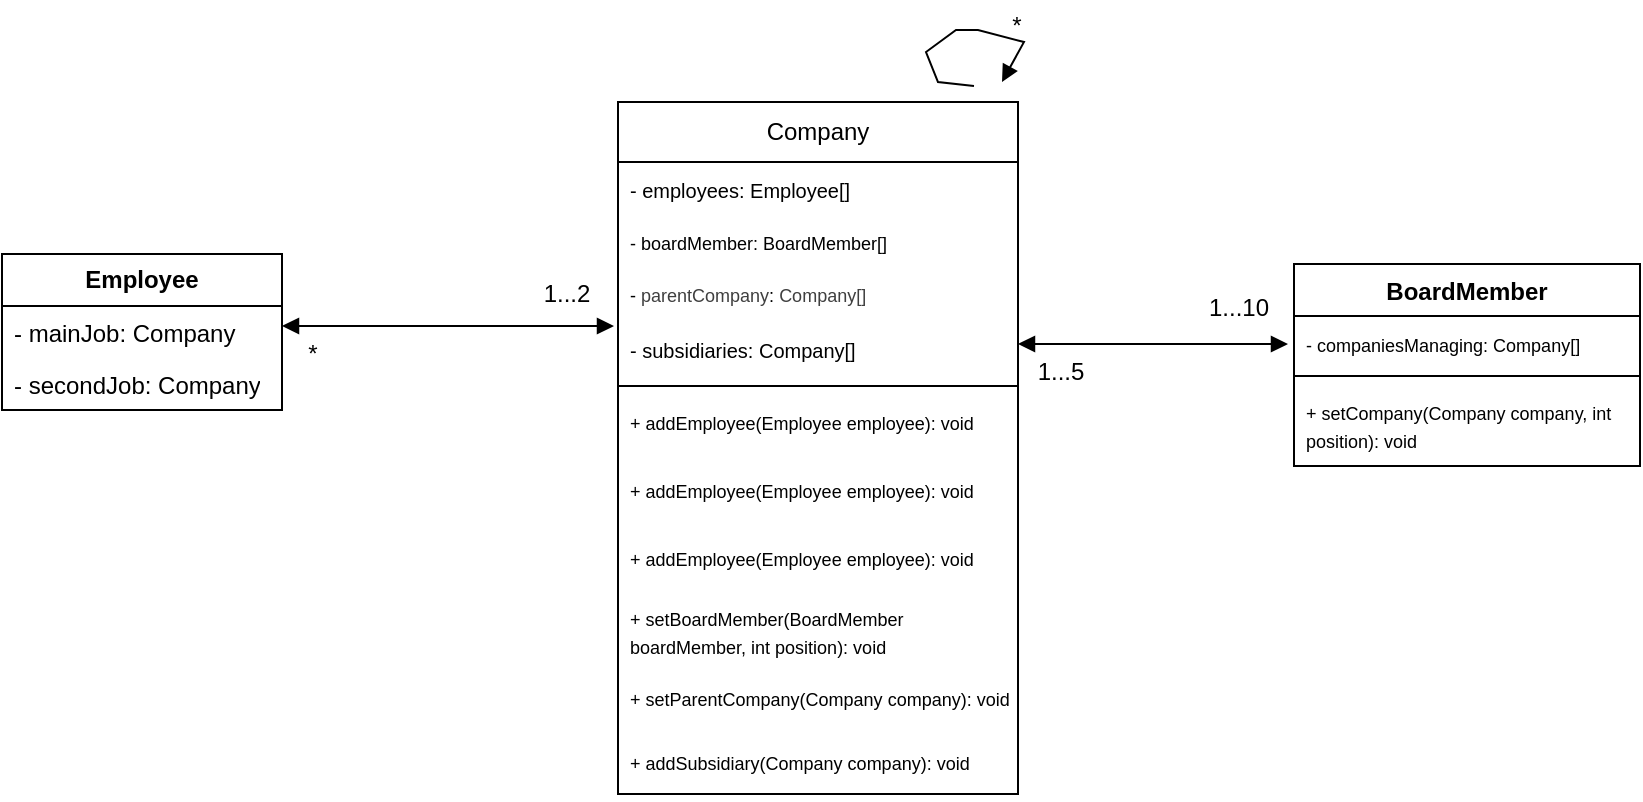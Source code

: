 <mxfile>
    <diagram id="cDHUk2dxBe9pZa9L7Omx" name="Page-1">
        <mxGraphModel dx="961" dy="841" grid="0" gridSize="10" guides="1" tooltips="1" connect="1" arrows="1" fold="1" page="0" pageScale="1" pageWidth="850" pageHeight="1100" math="0" shadow="0">
            <root>
                <mxCell id="0"/>
                <mxCell id="1" parent="0"/>
                <mxCell id="2" value="Company" style="swimlane;fontStyle=0;childLayout=stackLayout;horizontal=1;startSize=30;fillColor=none;horizontalStack=0;resizeParent=1;resizeParentMax=0;resizeLast=0;collapsible=1;marginBottom=0;whiteSpace=wrap;html=1;" parent="1" vertex="1">
                    <mxGeometry x="260" y="20" width="200" height="346" as="geometry">
                        <mxRectangle x="210" y="110" width="90" height="30" as="alternateBounds"/>
                    </mxGeometry>
                </mxCell>
                <mxCell id="3" value="&lt;font style=&quot;font-size: 10px;&quot;&gt;- employees: Employee[]&lt;/font&gt;" style="text;strokeColor=none;fillColor=none;align=left;verticalAlign=top;spacingLeft=4;spacingRight=4;overflow=hidden;rotatable=0;points=[[0,0.5],[1,0.5]];portConstraint=eastwest;whiteSpace=wrap;html=1;" parent="2" vertex="1">
                    <mxGeometry y="30" width="200" height="26" as="geometry"/>
                </mxCell>
                <mxCell id="4" value="&lt;span&gt;&lt;font style=&quot;font-size: 9px;&quot;&gt;- boardMember: BoardMember[]&lt;/font&gt;&lt;/span&gt;" style="text;strokeColor=none;fillColor=none;align=left;verticalAlign=top;spacingLeft=4;spacingRight=4;overflow=hidden;rotatable=0;points=[[0,0.5],[1,0.5]];portConstraint=eastwest;whiteSpace=wrap;html=1;" parent="2" vertex="1">
                    <mxGeometry y="56" width="200" height="26" as="geometry"/>
                </mxCell>
                <mxCell id="9" value="&lt;font style=&quot;font-size: 9px;&quot;&gt;&lt;font style=&quot;&quot;&gt;-&amp;nbsp;&lt;span style=&quot;color: rgb(63, 63, 63);&quot;&gt;parentCompany&lt;/span&gt;:&amp;nbsp;&lt;/font&gt;&lt;span style=&quot;color: rgb(63, 63, 63);&quot;&gt;Company[]&lt;/span&gt;&lt;/font&gt;" style="text;strokeColor=none;fillColor=none;align=left;verticalAlign=top;spacingLeft=4;spacingRight=4;overflow=hidden;rotatable=0;points=[[0,0.5],[1,0.5]];portConstraint=eastwest;whiteSpace=wrap;html=1;" vertex="1" parent="2">
                    <mxGeometry y="82" width="200" height="28" as="geometry"/>
                </mxCell>
                <mxCell id="5" value="&lt;font style=&quot;font-size: 10px;&quot;&gt;- subsidiaries&lt;span style=&quot;background-color: transparent;&quot;&gt;: Company[]&lt;/span&gt;&lt;/font&gt;" style="text;strokeColor=none;fillColor=none;align=left;verticalAlign=top;spacingLeft=4;spacingRight=4;overflow=hidden;rotatable=0;points=[[0,0.5],[1,0.5]];portConstraint=eastwest;whiteSpace=wrap;html=1;" parent="2" vertex="1">
                    <mxGeometry y="110" width="200" height="28" as="geometry"/>
                </mxCell>
                <mxCell id="16" value="" style="line;strokeWidth=1;fillColor=none;align=left;verticalAlign=middle;spacingTop=-1;spacingLeft=3;spacingRight=3;rotatable=0;labelPosition=right;points=[];portConstraint=eastwest;strokeColor=inherit;" vertex="1" parent="2">
                    <mxGeometry y="138" width="200" height="8" as="geometry"/>
                </mxCell>
                <mxCell id="31" value="&lt;font style=&quot;font-size: 9px;&quot;&gt;+ addEmployee(&lt;span style=&quot;background-color: transparent;&quot;&gt;Employee employee): void&lt;/span&gt;&lt;/font&gt;" style="text;strokeColor=none;fillColor=none;align=left;verticalAlign=top;spacingLeft=4;spacingRight=4;overflow=hidden;rotatable=0;points=[[0,0.5],[1,0.5]];portConstraint=eastwest;whiteSpace=wrap;html=1;gradientColor=none;flipH=1;perimeterSpacing=0;strokeWidth=1;" vertex="1" parent="2">
                    <mxGeometry y="146" width="200" height="34" as="geometry"/>
                </mxCell>
                <mxCell id="15" value="&lt;font style=&quot;font-size: 9px;&quot;&gt;+ addEmployee(&lt;span style=&quot;background-color: transparent;&quot;&gt;Employee employee): void&lt;/span&gt;&lt;/font&gt;" style="text;strokeColor=none;fillColor=none;align=left;verticalAlign=top;spacingLeft=4;spacingRight=4;overflow=hidden;rotatable=0;points=[[0,0.5],[1,0.5]];portConstraint=eastwest;whiteSpace=wrap;html=1;gradientColor=none;flipH=1;perimeterSpacing=0;strokeWidth=1;" vertex="1" parent="2">
                    <mxGeometry y="180" width="200" height="34" as="geometry"/>
                </mxCell>
                <mxCell id="10" value="&lt;font style=&quot;font-size: 9px;&quot;&gt;+ addEmployee(&lt;span style=&quot;background-color: transparent;&quot;&gt;Employee employee): void&lt;/span&gt;&lt;/font&gt;" style="text;strokeColor=none;fillColor=none;align=left;verticalAlign=top;spacingLeft=4;spacingRight=4;overflow=hidden;rotatable=0;points=[[0,0.5],[1,0.5]];portConstraint=eastwest;whiteSpace=wrap;html=1;gradientColor=none;flipH=1;perimeterSpacing=0;strokeWidth=1;" vertex="1" parent="2">
                    <mxGeometry y="214" width="200" height="30" as="geometry"/>
                </mxCell>
                <mxCell id="11" value="&lt;font style=&quot;font-size: 9px;&quot;&gt;+ setBoardMember(BoardMember boardMember, int position&lt;span style=&quot;background-color: transparent;&quot;&gt;): void&lt;/span&gt;&lt;/font&gt;" style="text;strokeColor=none;fillColor=none;align=left;verticalAlign=top;spacingLeft=4;spacingRight=4;overflow=hidden;rotatable=0;points=[[0,0.5],[1,0.5]];portConstraint=eastwest;whiteSpace=wrap;html=1;" vertex="1" parent="2">
                    <mxGeometry y="244" width="200" height="40" as="geometry"/>
                </mxCell>
                <mxCell id="13" value="&lt;font style=&quot;font-size: 9px;&quot;&gt;+ setParentCompany(Company company&lt;span style=&quot;background-color: transparent;&quot;&gt;): void&lt;/span&gt;&lt;/font&gt;" style="text;strokeColor=none;fillColor=none;align=left;verticalAlign=top;spacingLeft=4;spacingRight=4;overflow=hidden;rotatable=0;points=[[0,0.5],[1,0.5]];portConstraint=eastwest;whiteSpace=wrap;html=1;" vertex="1" parent="2">
                    <mxGeometry y="284" width="200" height="32" as="geometry"/>
                </mxCell>
                <mxCell id="12" value="&lt;font style=&quot;font-size: 9px;&quot;&gt;+ addSubsidiary(Company company&lt;span style=&quot;background-color: transparent;&quot;&gt;): void&lt;/span&gt;&lt;/font&gt;" style="text;strokeColor=none;fillColor=none;align=left;verticalAlign=top;spacingLeft=4;spacingRight=4;overflow=hidden;rotatable=0;points=[[0,0.5],[1,0.5]];portConstraint=eastwest;whiteSpace=wrap;html=1;" vertex="1" parent="2">
                    <mxGeometry y="316" width="200" height="30" as="geometry"/>
                </mxCell>
                <mxCell id="22" value="&lt;span style=&quot;color: rgb(0, 0, 0); font-weight: 700;&quot;&gt;Employee&lt;/span&gt;" style="swimlane;fontStyle=0;childLayout=stackLayout;horizontal=1;startSize=26;fillColor=none;horizontalStack=0;resizeParent=1;resizeParentMax=0;resizeLast=0;collapsible=1;marginBottom=0;whiteSpace=wrap;html=1;" vertex="1" parent="1">
                    <mxGeometry x="-48" y="96" width="140" height="78" as="geometry"/>
                </mxCell>
                <mxCell id="18" value="- mainJob: Company" style="text;strokeColor=none;fillColor=none;align=left;verticalAlign=top;spacingLeft=4;spacingRight=4;overflow=hidden;rotatable=0;points=[[0,0.5],[1,0.5]];portConstraint=eastwest;whiteSpace=wrap;html=1;" vertex="1" parent="22">
                    <mxGeometry y="26" width="140" height="26" as="geometry"/>
                </mxCell>
                <mxCell id="25" value="&lt;span style=&quot;color: rgb(0, 0, 0);&quot;&gt;- secondJob: Company&lt;/span&gt;" style="text;strokeColor=none;fillColor=none;align=left;verticalAlign=top;spacingLeft=4;spacingRight=4;overflow=hidden;rotatable=0;points=[[0,0.5],[1,0.5]];portConstraint=eastwest;whiteSpace=wrap;html=1;" vertex="1" parent="22">
                    <mxGeometry y="52" width="140" height="26" as="geometry"/>
                </mxCell>
                <mxCell id="26" value="BoardMember" style="swimlane;fontStyle=1;align=center;verticalAlign=top;childLayout=stackLayout;horizontal=1;startSize=26;horizontalStack=0;resizeParent=1;resizeParentMax=0;resizeLast=0;collapsible=1;marginBottom=0;whiteSpace=wrap;html=1;" vertex="1" parent="1">
                    <mxGeometry x="598" y="101" width="173" height="101" as="geometry"/>
                </mxCell>
                <mxCell id="27" value="&lt;font style=&quot;font-size: 9px;&quot;&gt;- companiesManaging: Company[]&lt;/font&gt;" style="text;strokeColor=none;fillColor=none;align=left;verticalAlign=top;spacingLeft=4;spacingRight=4;overflow=hidden;rotatable=0;points=[[0,0.5],[1,0.5]];portConstraint=eastwest;whiteSpace=wrap;html=1;" vertex="1" parent="26">
                    <mxGeometry y="26" width="173" height="26" as="geometry"/>
                </mxCell>
                <mxCell id="28" value="" style="line;strokeWidth=1;fillColor=none;align=left;verticalAlign=middle;spacingTop=-1;spacingLeft=3;spacingRight=3;rotatable=0;labelPosition=right;points=[];portConstraint=eastwest;strokeColor=inherit;" vertex="1" parent="26">
                    <mxGeometry y="52" width="173" height="8" as="geometry"/>
                </mxCell>
                <mxCell id="29" value="&lt;font style=&quot;font-size: 9px;&quot;&gt;+ setCompany(Company company, int position): void&lt;/font&gt;" style="text;strokeColor=none;fillColor=none;align=left;verticalAlign=top;spacingLeft=4;spacingRight=4;overflow=hidden;rotatable=0;points=[[0,0.5],[1,0.5]];portConstraint=eastwest;whiteSpace=wrap;html=1;" vertex="1" parent="26">
                    <mxGeometry y="60" width="173" height="41" as="geometry"/>
                </mxCell>
                <mxCell id="35" value="" style="endArrow=block;startArrow=block;endFill=1;startFill=1;html=1;" edge="1" parent="1">
                    <mxGeometry width="160" relative="1" as="geometry">
                        <mxPoint x="92" y="132" as="sourcePoint"/>
                        <mxPoint x="258" y="132" as="targetPoint"/>
                    </mxGeometry>
                </mxCell>
                <mxCell id="36" value="1...2" style="text;html=1;align=center;verticalAlign=middle;resizable=0;points=[];autosize=1;strokeColor=none;fillColor=none;" vertex="1" parent="1">
                    <mxGeometry x="213" y="103" width="41" height="26" as="geometry"/>
                </mxCell>
                <mxCell id="37" value="*" style="text;html=1;align=center;verticalAlign=middle;resizable=0;points=[];autosize=1;strokeColor=none;fillColor=none;" vertex="1" parent="1">
                    <mxGeometry x="95" y="133" width="23" height="26" as="geometry"/>
                </mxCell>
                <mxCell id="38" value="" style="endArrow=block;startArrow=block;endFill=1;startFill=1;html=1;" edge="1" parent="1">
                    <mxGeometry width="160" relative="1" as="geometry">
                        <mxPoint x="460" y="141" as="sourcePoint"/>
                        <mxPoint x="595" y="141" as="targetPoint"/>
                    </mxGeometry>
                </mxCell>
                <mxCell id="39" value="1...10" style="text;html=1;align=center;verticalAlign=middle;resizable=0;points=[];autosize=1;strokeColor=none;fillColor=none;" vertex="1" parent="1">
                    <mxGeometry x="546" y="110" width="48" height="26" as="geometry"/>
                </mxCell>
                <mxCell id="40" value="1...5" style="text;html=1;align=center;verticalAlign=middle;resizable=0;points=[];autosize=1;strokeColor=none;fillColor=none;" vertex="1" parent="1">
                    <mxGeometry x="460" y="142" width="41" height="26" as="geometry"/>
                </mxCell>
                <mxCell id="43" value="*" style="text;html=1;align=center;verticalAlign=middle;resizable=0;points=[];autosize=1;strokeColor=none;fillColor=none;" vertex="1" parent="1">
                    <mxGeometry x="447" y="-31" width="23" height="26" as="geometry"/>
                </mxCell>
                <mxCell id="47" value="" style="html=1;verticalAlign=bottom;endArrow=block;curved=0;rounded=0;" edge="1" parent="1">
                    <mxGeometry width="80" relative="1" as="geometry">
                        <mxPoint x="438" y="12" as="sourcePoint"/>
                        <mxPoint x="452" y="10" as="targetPoint"/>
                        <Array as="points">
                            <mxPoint x="420" y="10"/>
                            <mxPoint x="414" y="-5"/>
                            <mxPoint x="429" y="-16"/>
                            <mxPoint x="440" y="-16"/>
                            <mxPoint x="463" y="-10"/>
                        </Array>
                    </mxGeometry>
                </mxCell>
            </root>
        </mxGraphModel>
    </diagram>
</mxfile>